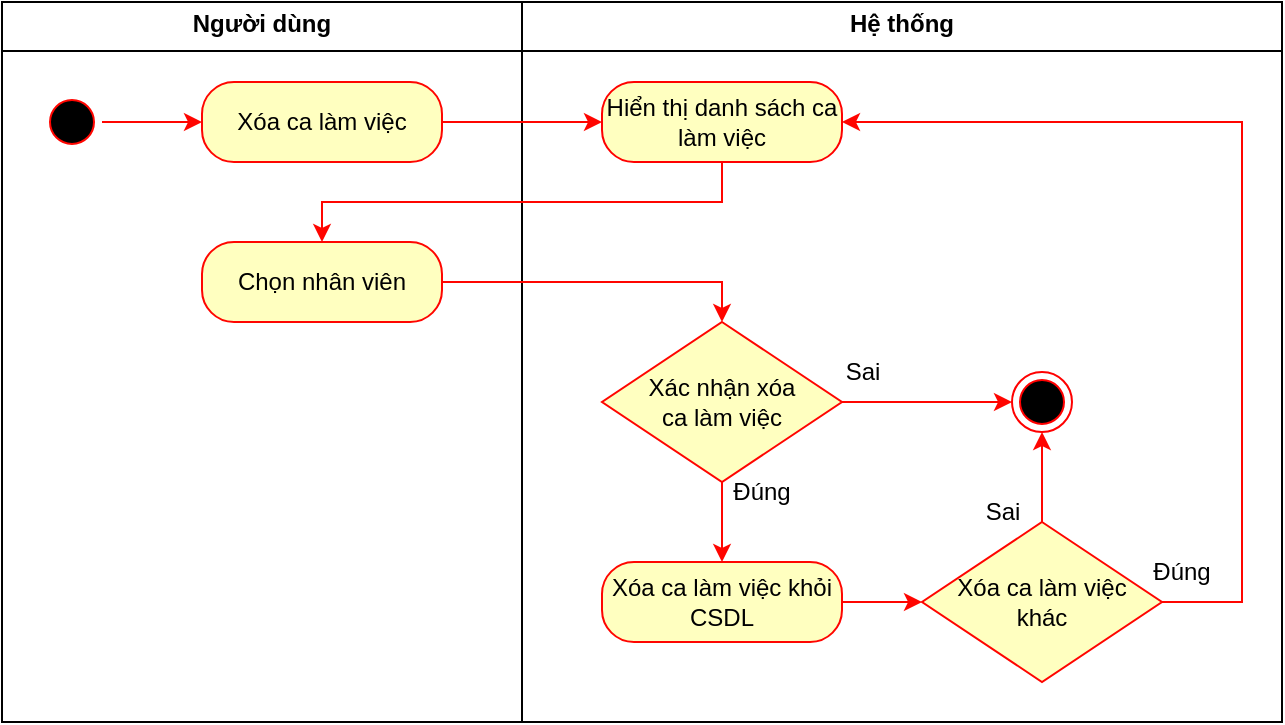<mxfile version="26.0.10">
  <diagram name="Page-1" id="IhB-HihJnPcm_Yn5O4lK">
    <mxGraphModel dx="976" dy="418" grid="1" gridSize="10" guides="1" tooltips="1" connect="1" arrows="1" fold="1" page="1" pageScale="1" pageWidth="850" pageHeight="1100" math="0" shadow="0">
      <root>
        <mxCell id="0" />
        <mxCell id="1" parent="0" />
        <mxCell id="8GS3tKve6xg2nIcweIjZ-27" value="&lt;p style=&quot;margin:0px;margin-top:4px;text-align:center;&quot;&gt;&lt;b&gt;Hệ thống&lt;/b&gt;&lt;/p&gt;&lt;hr size=&quot;1&quot; style=&quot;border-style:solid;&quot;&gt;&lt;div style=&quot;height:2px;&quot;&gt;&lt;/div&gt;" style="verticalAlign=top;align=left;overflow=fill;html=1;whiteSpace=wrap;" vertex="1" parent="1">
          <mxGeometry x="260" width="380" height="360" as="geometry" />
        </mxCell>
        <mxCell id="8GS3tKve6xg2nIcweIjZ-26" value="&lt;p style=&quot;margin:0px;margin-top:4px;text-align:center;&quot;&gt;&lt;b&gt;Người dùng&lt;/b&gt;&lt;/p&gt;&lt;hr size=&quot;1&quot; style=&quot;border-style:solid;&quot;&gt;&lt;div style=&quot;height:2px;&quot;&gt;&lt;/div&gt;" style="verticalAlign=top;align=left;overflow=fill;html=1;whiteSpace=wrap;" vertex="1" parent="1">
          <mxGeometry width="260" height="360" as="geometry" />
        </mxCell>
        <mxCell id="8GS3tKve6xg2nIcweIjZ-3" value="" style="ellipse;html=1;shape=startState;fillColor=#000000;strokeColor=#FF0500;" vertex="1" parent="1">
          <mxGeometry x="20" y="45" width="30" height="30" as="geometry" />
        </mxCell>
        <mxCell id="8GS3tKve6xg2nIcweIjZ-4" value="" style="edgeStyle=orthogonalEdgeStyle;rounded=0;orthogonalLoop=1;jettySize=auto;html=1;strokeColor=#FF0500;" edge="1" parent="1" source="8GS3tKve6xg2nIcweIjZ-3" target="8GS3tKve6xg2nIcweIjZ-6">
          <mxGeometry relative="1" as="geometry" />
        </mxCell>
        <mxCell id="8GS3tKve6xg2nIcweIjZ-5" value="" style="edgeStyle=orthogonalEdgeStyle;rounded=0;orthogonalLoop=1;jettySize=auto;html=1;strokeColor=#FF0500;" edge="1" parent="1" source="8GS3tKve6xg2nIcweIjZ-6">
          <mxGeometry relative="1" as="geometry">
            <mxPoint x="300" y="60" as="targetPoint" />
          </mxGeometry>
        </mxCell>
        <mxCell id="8GS3tKve6xg2nIcweIjZ-6" value="Xóa ca làm việc" style="rounded=1;whiteSpace=wrap;html=1;arcSize=40;fontColor=#000000;fillColor=#ffffc0;strokeColor=#FF0500;" vertex="1" parent="1">
          <mxGeometry x="100" y="40" width="120" height="40" as="geometry" />
        </mxCell>
        <mxCell id="8GS3tKve6xg2nIcweIjZ-7" style="edgeStyle=orthogonalEdgeStyle;rounded=0;orthogonalLoop=1;jettySize=auto;html=1;entryX=0.5;entryY=0;entryDx=0;entryDy=0;strokeColor=#FF0500;" edge="1" parent="1" target="8GS3tKve6xg2nIcweIjZ-9">
          <mxGeometry relative="1" as="geometry">
            <Array as="points">
              <mxPoint x="360" y="100" />
              <mxPoint x="160" y="100" />
            </Array>
            <mxPoint x="360" y="80" as="sourcePoint" />
          </mxGeometry>
        </mxCell>
        <mxCell id="8GS3tKve6xg2nIcweIjZ-8" style="edgeStyle=orthogonalEdgeStyle;rounded=0;orthogonalLoop=1;jettySize=auto;html=1;entryX=0.5;entryY=0;entryDx=0;entryDy=0;strokeColor=#FF0500;" edge="1" parent="1" source="8GS3tKve6xg2nIcweIjZ-9" target="8GS3tKve6xg2nIcweIjZ-13">
          <mxGeometry relative="1" as="geometry" />
        </mxCell>
        <mxCell id="8GS3tKve6xg2nIcweIjZ-9" value="Chọn nhân viên" style="rounded=1;whiteSpace=wrap;html=1;arcSize=40;fontColor=#000000;fillColor=#ffffc0;strokeColor=#FF0500;" vertex="1" parent="1">
          <mxGeometry x="100" y="120" width="120" height="40" as="geometry" />
        </mxCell>
        <mxCell id="8GS3tKve6xg2nIcweIjZ-10" value="Hiển thị danh sách ca làm việc" style="rounded=1;whiteSpace=wrap;html=1;arcSize=40;fontColor=#000000;fillColor=#ffffc0;strokeColor=#ff0000;" vertex="1" parent="1">
          <mxGeometry x="300" y="40" width="120" height="40" as="geometry" />
        </mxCell>
        <mxCell id="8GS3tKve6xg2nIcweIjZ-11" value="" style="edgeStyle=orthogonalEdgeStyle;rounded=0;orthogonalLoop=1;jettySize=auto;html=1;strokeColor=#FF0500;" edge="1" parent="1" source="8GS3tKve6xg2nIcweIjZ-13" target="8GS3tKve6xg2nIcweIjZ-15">
          <mxGeometry relative="1" as="geometry" />
        </mxCell>
        <mxCell id="8GS3tKve6xg2nIcweIjZ-12" value="" style="edgeStyle=orthogonalEdgeStyle;rounded=0;orthogonalLoop=1;jettySize=auto;html=1;strokeColor=#FF0500;" edge="1" parent="1" source="8GS3tKve6xg2nIcweIjZ-13" target="8GS3tKve6xg2nIcweIjZ-19">
          <mxGeometry relative="1" as="geometry" />
        </mxCell>
        <mxCell id="8GS3tKve6xg2nIcweIjZ-13" value="Xác nhận xóa&lt;br&gt;&lt;div&gt;ca làm việc&lt;/div&gt;" style="rhombus;whiteSpace=wrap;html=1;fontColor=#000000;fillColor=#ffffc0;strokeColor=#FF0500;" vertex="1" parent="1">
          <mxGeometry x="300" y="160" width="120" height="80" as="geometry" />
        </mxCell>
        <mxCell id="8GS3tKve6xg2nIcweIjZ-14" value="" style="edgeStyle=orthogonalEdgeStyle;rounded=0;orthogonalLoop=1;jettySize=auto;html=1;strokeColor=#FF0500;" edge="1" parent="1" source="8GS3tKve6xg2nIcweIjZ-15" target="8GS3tKve6xg2nIcweIjZ-18">
          <mxGeometry relative="1" as="geometry" />
        </mxCell>
        <mxCell id="8GS3tKve6xg2nIcweIjZ-15" value="Xóa ca làm việc khỏi CSDL" style="rounded=1;whiteSpace=wrap;html=1;arcSize=40;fontColor=#000000;fillColor=#ffffc0;strokeColor=#FF0500;" vertex="1" parent="1">
          <mxGeometry x="300" y="280" width="120" height="40" as="geometry" />
        </mxCell>
        <mxCell id="8GS3tKve6xg2nIcweIjZ-16" value="" style="edgeStyle=orthogonalEdgeStyle;rounded=0;orthogonalLoop=1;jettySize=auto;html=1;strokeColor=#FF0500;" edge="1" parent="1" source="8GS3tKve6xg2nIcweIjZ-18" target="8GS3tKve6xg2nIcweIjZ-19">
          <mxGeometry relative="1" as="geometry" />
        </mxCell>
        <mxCell id="8GS3tKve6xg2nIcweIjZ-17" style="edgeStyle=orthogonalEdgeStyle;rounded=0;orthogonalLoop=1;jettySize=auto;html=1;entryX=1;entryY=0.5;entryDx=0;entryDy=0;strokeColor=#FF0500;" edge="1" parent="1" source="8GS3tKve6xg2nIcweIjZ-18" target="8GS3tKve6xg2nIcweIjZ-10">
          <mxGeometry relative="1" as="geometry">
            <Array as="points">
              <mxPoint x="620" y="300" />
              <mxPoint x="620" y="60" />
            </Array>
            <mxPoint x="580" y="60" as="targetPoint" />
          </mxGeometry>
        </mxCell>
        <mxCell id="8GS3tKve6xg2nIcweIjZ-18" value="Xóa ca làm việc&lt;div&gt;khác&lt;/div&gt;" style="rhombus;whiteSpace=wrap;html=1;fontColor=#000000;fillColor=#ffffc0;strokeColor=#FF0500;" vertex="1" parent="1">
          <mxGeometry x="460" y="260" width="120" height="80" as="geometry" />
        </mxCell>
        <mxCell id="8GS3tKve6xg2nIcweIjZ-19" value="" style="ellipse;html=1;shape=endState;fillColor=#000000;strokeColor=#ff0000;" vertex="1" parent="1">
          <mxGeometry x="505" y="185" width="30" height="30" as="geometry" />
        </mxCell>
        <mxCell id="8GS3tKve6xg2nIcweIjZ-20" value="Đúng" style="text;html=1;align=center;verticalAlign=middle;whiteSpace=wrap;rounded=0;fontFamily=Helvetica;fontSize=12;fontColor=#000000;" vertex="1" parent="1">
          <mxGeometry x="350" y="230" width="60" height="30" as="geometry" />
        </mxCell>
        <mxCell id="8GS3tKve6xg2nIcweIjZ-21" value="Đúng" style="text;html=1;align=center;verticalAlign=middle;whiteSpace=wrap;rounded=0;fontFamily=Helvetica;fontSize=12;fontColor=#000000;" vertex="1" parent="1">
          <mxGeometry x="560" y="270" width="60" height="30" as="geometry" />
        </mxCell>
        <mxCell id="8GS3tKve6xg2nIcweIjZ-22" value="Sai" style="text;html=1;align=center;verticalAlign=middle;resizable=0;points=[];autosize=1;strokeColor=none;fillColor=none;" vertex="1" parent="1">
          <mxGeometry x="410" y="170" width="40" height="30" as="geometry" />
        </mxCell>
        <mxCell id="8GS3tKve6xg2nIcweIjZ-23" value="Sai" style="text;html=1;align=center;verticalAlign=middle;resizable=0;points=[];autosize=1;strokeColor=none;fillColor=none;" vertex="1" parent="1">
          <mxGeometry x="480" y="240" width="40" height="30" as="geometry" />
        </mxCell>
      </root>
    </mxGraphModel>
  </diagram>
</mxfile>
